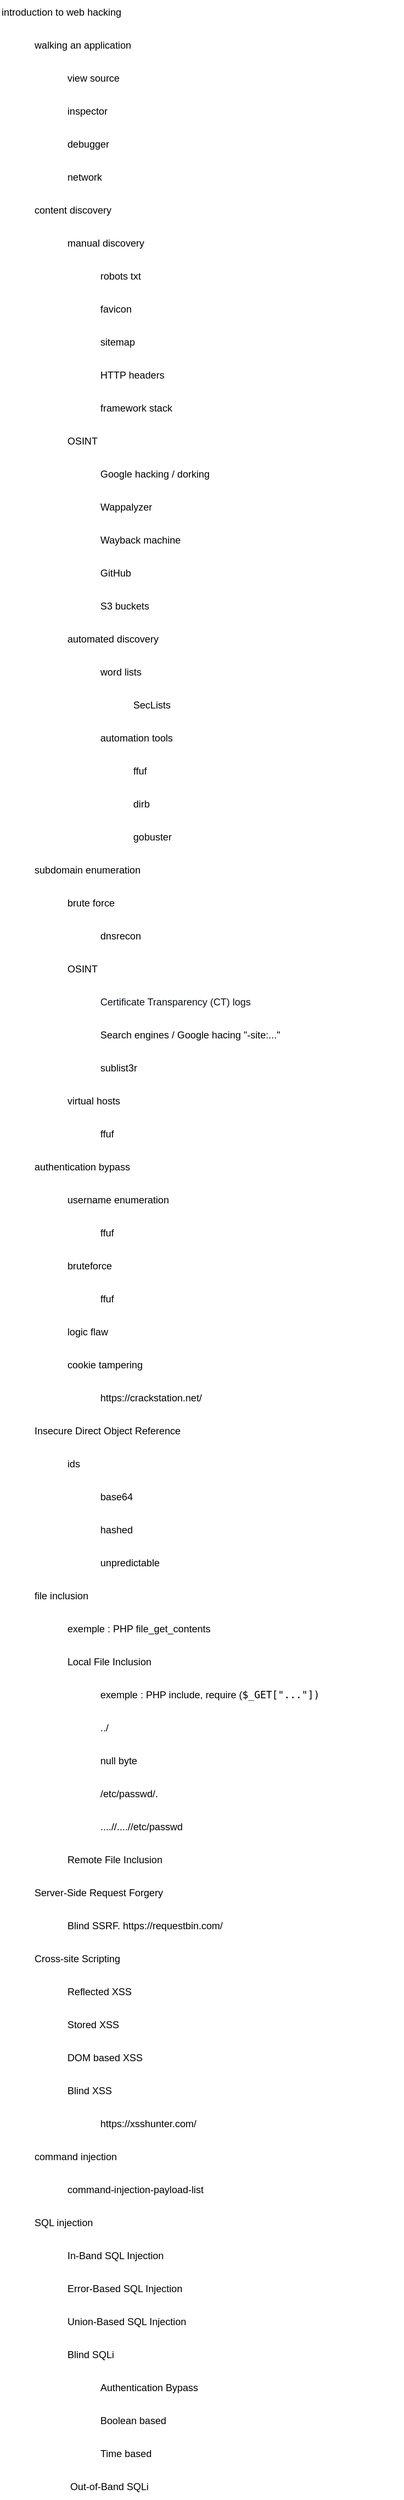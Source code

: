 <mxfile version="16.4.5" type="device"><diagram id="6TfjnmQe6z7-rEI0f1hc" name="Page-1"><mxGraphModel dx="1102" dy="589" grid="1" gridSize="10" guides="1" tooltips="1" connect="1" arrows="1" fold="1" page="1" pageScale="1" pageWidth="850" pageHeight="1100" math="0" shadow="0"><root><mxCell id="0"/><mxCell id="1" parent="0"/><mxCell id="uK3JVrpF_L4Rz458-qXu-1" value="introduction to web hacking" style="text;html=1;strokeColor=none;fillColor=none;align=left;verticalAlign=middle;whiteSpace=wrap;rounded=0;" parent="1" vertex="1"><mxGeometry x="80" y="130" width="330" height="30" as="geometry"/></mxCell><mxCell id="uK3JVrpF_L4Rz458-qXu-2" value="walking an application" style="text;html=1;strokeColor=none;fillColor=none;align=left;verticalAlign=middle;whiteSpace=wrap;rounded=0;" parent="1" vertex="1"><mxGeometry x="120" y="170" width="330" height="30" as="geometry"/></mxCell><mxCell id="uK3JVrpF_L4Rz458-qXu-3" value="&lt;div&gt;view source&lt;/div&gt;" style="text;html=1;strokeColor=none;fillColor=none;align=left;verticalAlign=middle;whiteSpace=wrap;rounded=0;" parent="1" vertex="1"><mxGeometry x="160" y="210" width="330" height="30" as="geometry"/></mxCell><mxCell id="uK3JVrpF_L4Rz458-qXu-4" value="&lt;div&gt;inspector&lt;/div&gt;" style="text;html=1;strokeColor=none;fillColor=none;align=left;verticalAlign=middle;whiteSpace=wrap;rounded=0;" parent="1" vertex="1"><mxGeometry x="160" y="250" width="330" height="30" as="geometry"/></mxCell><mxCell id="uK3JVrpF_L4Rz458-qXu-5" value="debugger" style="text;html=1;strokeColor=none;fillColor=none;align=left;verticalAlign=middle;whiteSpace=wrap;rounded=0;" parent="1" vertex="1"><mxGeometry x="160" y="290" width="330" height="30" as="geometry"/></mxCell><mxCell id="uK3JVrpF_L4Rz458-qXu-6" value="network" style="text;html=1;strokeColor=none;fillColor=none;align=left;verticalAlign=middle;whiteSpace=wrap;rounded=0;" parent="1" vertex="1"><mxGeometry x="160" y="330" width="330" height="30" as="geometry"/></mxCell><mxCell id="uK3JVrpF_L4Rz458-qXu-7" value="content discovery" style="text;html=1;strokeColor=none;fillColor=none;align=left;verticalAlign=middle;whiteSpace=wrap;rounded=0;" parent="1" vertex="1"><mxGeometry x="120" y="370" width="330" height="30" as="geometry"/></mxCell><mxCell id="uK3JVrpF_L4Rz458-qXu-8" value="manual discovery" style="text;html=1;strokeColor=none;fillColor=none;align=left;verticalAlign=middle;whiteSpace=wrap;rounded=0;" parent="1" vertex="1"><mxGeometry x="160" y="410" width="330" height="30" as="geometry"/></mxCell><mxCell id="uK3JVrpF_L4Rz458-qXu-9" value="robots txt" style="text;html=1;strokeColor=none;fillColor=none;align=left;verticalAlign=middle;whiteSpace=wrap;rounded=0;" parent="1" vertex="1"><mxGeometry x="200" y="450" width="330" height="30" as="geometry"/></mxCell><mxCell id="uK3JVrpF_L4Rz458-qXu-10" value="favicon" style="text;html=1;strokeColor=none;fillColor=none;align=left;verticalAlign=middle;whiteSpace=wrap;rounded=0;" parent="1" vertex="1"><mxGeometry x="200" y="490" width="330" height="30" as="geometry"/></mxCell><mxCell id="uK3JVrpF_L4Rz458-qXu-11" value="sitemap" style="text;html=1;strokeColor=none;fillColor=none;align=left;verticalAlign=middle;whiteSpace=wrap;rounded=0;" parent="1" vertex="1"><mxGeometry x="200" y="530" width="330" height="30" as="geometry"/></mxCell><mxCell id="uK3JVrpF_L4Rz458-qXu-12" value="HTTP headers" style="text;html=1;strokeColor=none;fillColor=none;align=left;verticalAlign=middle;whiteSpace=wrap;rounded=0;" parent="1" vertex="1"><mxGeometry x="200" y="570" width="330" height="30" as="geometry"/></mxCell><mxCell id="uK3JVrpF_L4Rz458-qXu-13" value="framework stack" style="text;html=1;strokeColor=none;fillColor=none;align=left;verticalAlign=middle;whiteSpace=wrap;rounded=0;" parent="1" vertex="1"><mxGeometry x="200" y="610" width="330" height="30" as="geometry"/></mxCell><mxCell id="uK3JVrpF_L4Rz458-qXu-14" value="OSINT" style="text;html=1;strokeColor=none;fillColor=none;align=left;verticalAlign=middle;whiteSpace=wrap;rounded=0;" parent="1" vertex="1"><mxGeometry x="160" y="650" width="330" height="30" as="geometry"/></mxCell><mxCell id="uK3JVrpF_L4Rz458-qXu-15" value="Google hacking / dorking" style="text;html=1;strokeColor=none;fillColor=none;align=left;verticalAlign=middle;whiteSpace=wrap;rounded=0;" parent="1" vertex="1"><mxGeometry x="200" y="690" width="330" height="30" as="geometry"/></mxCell><mxCell id="uK3JVrpF_L4Rz458-qXu-16" value="Wappalyzer" style="text;html=1;strokeColor=none;fillColor=none;align=left;verticalAlign=middle;whiteSpace=wrap;rounded=0;" parent="1" vertex="1"><mxGeometry x="200" y="730" width="330" height="30" as="geometry"/></mxCell><mxCell id="uK3JVrpF_L4Rz458-qXu-17" value="Wayback machine" style="text;html=1;strokeColor=none;fillColor=none;align=left;verticalAlign=middle;whiteSpace=wrap;rounded=0;" parent="1" vertex="1"><mxGeometry x="200" y="770" width="330" height="30" as="geometry"/></mxCell><mxCell id="uK3JVrpF_L4Rz458-qXu-18" value="GitHub" style="text;html=1;strokeColor=none;fillColor=none;align=left;verticalAlign=middle;whiteSpace=wrap;rounded=0;" parent="1" vertex="1"><mxGeometry x="200" y="810" width="330" height="30" as="geometry"/></mxCell><mxCell id="uK3JVrpF_L4Rz458-qXu-19" value="S3 buckets" style="text;html=1;strokeColor=none;fillColor=none;align=left;verticalAlign=middle;whiteSpace=wrap;rounded=0;" parent="1" vertex="1"><mxGeometry x="200" y="850" width="330" height="30" as="geometry"/></mxCell><mxCell id="uK3JVrpF_L4Rz458-qXu-20" value="automated discovery" style="text;html=1;strokeColor=none;fillColor=none;align=left;verticalAlign=middle;whiteSpace=wrap;rounded=0;" parent="1" vertex="1"><mxGeometry x="160" y="890" width="330" height="30" as="geometry"/></mxCell><mxCell id="uK3JVrpF_L4Rz458-qXu-21" value="word lists" style="text;html=1;strokeColor=none;fillColor=none;align=left;verticalAlign=middle;whiteSpace=wrap;rounded=0;" parent="1" vertex="1"><mxGeometry x="200" y="930" width="330" height="30" as="geometry"/></mxCell><mxCell id="uK3JVrpF_L4Rz458-qXu-22" value="automation tools" style="text;html=1;strokeColor=none;fillColor=none;align=left;verticalAlign=middle;whiteSpace=wrap;rounded=0;" parent="1" vertex="1"><mxGeometry x="200" y="1010" width="330" height="30" as="geometry"/></mxCell><mxCell id="uK3JVrpF_L4Rz458-qXu-23" value="ffuf" style="text;html=1;strokeColor=none;fillColor=none;align=left;verticalAlign=middle;whiteSpace=wrap;rounded=0;" parent="1" vertex="1"><mxGeometry x="240" y="1050" width="330" height="30" as="geometry"/></mxCell><mxCell id="uK3JVrpF_L4Rz458-qXu-24" value="dirb" style="text;html=1;strokeColor=none;fillColor=none;align=left;verticalAlign=middle;whiteSpace=wrap;rounded=0;" parent="1" vertex="1"><mxGeometry x="240" y="1090" width="330" height="30" as="geometry"/></mxCell><mxCell id="uK3JVrpF_L4Rz458-qXu-25" value="gobuster" style="text;html=1;strokeColor=none;fillColor=none;align=left;verticalAlign=middle;whiteSpace=wrap;rounded=0;" parent="1" vertex="1"><mxGeometry x="240" y="1130" width="330" height="30" as="geometry"/></mxCell><mxCell id="uK3JVrpF_L4Rz458-qXu-26" value="SecLists" style="text;html=1;strokeColor=none;fillColor=none;align=left;verticalAlign=middle;whiteSpace=wrap;rounded=0;" parent="1" vertex="1"><mxGeometry x="240" y="970" width="330" height="30" as="geometry"/></mxCell><mxCell id="NuPyfeowzDZ5LehhjVNf-1" value="subdomain enumeration" style="text;html=1;strokeColor=none;fillColor=none;align=left;verticalAlign=middle;whiteSpace=wrap;rounded=0;" vertex="1" parent="1"><mxGeometry x="120" y="1170" width="330" height="30" as="geometry"/></mxCell><mxCell id="NuPyfeowzDZ5LehhjVNf-2" value="brute force" style="text;html=1;strokeColor=none;fillColor=none;align=left;verticalAlign=middle;whiteSpace=wrap;rounded=0;" vertex="1" parent="1"><mxGeometry x="160" y="1210" width="330" height="30" as="geometry"/></mxCell><mxCell id="NuPyfeowzDZ5LehhjVNf-3" value="dnsrecon" style="text;html=1;strokeColor=none;fillColor=none;align=left;verticalAlign=middle;whiteSpace=wrap;rounded=0;" vertex="1" parent="1"><mxGeometry x="200" y="1250" width="330" height="30" as="geometry"/></mxCell><mxCell id="NuPyfeowzDZ5LehhjVNf-4" value="OSINT" style="text;html=1;strokeColor=none;fillColor=none;align=left;verticalAlign=middle;whiteSpace=wrap;rounded=0;" vertex="1" parent="1"><mxGeometry x="160" y="1290" width="330" height="30" as="geometry"/></mxCell><mxCell id="NuPyfeowzDZ5LehhjVNf-5" value="&lt;span style=&quot;color: rgb(14 , 16 , 26) ; background: transparent ; margin-top: 0pt ; margin-bottom: 0pt&quot;&gt;Certificate Transparency (CT) logs&lt;/span&gt;" style="text;html=1;strokeColor=none;fillColor=none;align=left;verticalAlign=middle;whiteSpace=wrap;rounded=0;" vertex="1" parent="1"><mxGeometry x="200" y="1330" width="330" height="30" as="geometry"/></mxCell><mxCell id="NuPyfeowzDZ5LehhjVNf-6" value="Search engines / Google hacing &quot;-site:...&quot;" style="text;html=1;strokeColor=none;fillColor=none;align=left;verticalAlign=middle;whiteSpace=wrap;rounded=0;" vertex="1" parent="1"><mxGeometry x="200" y="1370" width="330" height="30" as="geometry"/></mxCell><mxCell id="NuPyfeowzDZ5LehhjVNf-7" value="sublist3r" style="text;html=1;strokeColor=none;fillColor=none;align=left;verticalAlign=middle;whiteSpace=wrap;rounded=0;" vertex="1" parent="1"><mxGeometry x="200" y="1410" width="330" height="30" as="geometry"/></mxCell><mxCell id="NuPyfeowzDZ5LehhjVNf-8" value="virtual hosts" style="text;html=1;strokeColor=none;fillColor=none;align=left;verticalAlign=middle;whiteSpace=wrap;rounded=0;" vertex="1" parent="1"><mxGeometry x="160" y="1450" width="330" height="30" as="geometry"/></mxCell><mxCell id="NuPyfeowzDZ5LehhjVNf-9" value="ffuf" style="text;html=1;strokeColor=none;fillColor=none;align=left;verticalAlign=middle;whiteSpace=wrap;rounded=0;" vertex="1" parent="1"><mxGeometry x="200" y="1490" width="330" height="30" as="geometry"/></mxCell><mxCell id="NuPyfeowzDZ5LehhjVNf-10" value="authentication bypass" style="text;html=1;strokeColor=none;fillColor=none;align=left;verticalAlign=middle;whiteSpace=wrap;rounded=0;" vertex="1" parent="1"><mxGeometry x="120" y="1530" width="330" height="30" as="geometry"/></mxCell><mxCell id="NuPyfeowzDZ5LehhjVNf-11" value="username enumeration" style="text;html=1;strokeColor=none;fillColor=none;align=left;verticalAlign=middle;whiteSpace=wrap;rounded=0;" vertex="1" parent="1"><mxGeometry x="160" y="1570" width="330" height="30" as="geometry"/></mxCell><mxCell id="NuPyfeowzDZ5LehhjVNf-12" value="ffuf" style="text;html=1;strokeColor=none;fillColor=none;align=left;verticalAlign=middle;whiteSpace=wrap;rounded=0;" vertex="1" parent="1"><mxGeometry x="200" y="1610" width="330" height="30" as="geometry"/></mxCell><mxCell id="NuPyfeowzDZ5LehhjVNf-13" value="bruteforce" style="text;html=1;strokeColor=none;fillColor=none;align=left;verticalAlign=middle;whiteSpace=wrap;rounded=0;" vertex="1" parent="1"><mxGeometry x="160" y="1650" width="330" height="30" as="geometry"/></mxCell><mxCell id="NuPyfeowzDZ5LehhjVNf-14" value="ffuf" style="text;html=1;strokeColor=none;fillColor=none;align=left;verticalAlign=middle;whiteSpace=wrap;rounded=0;" vertex="1" parent="1"><mxGeometry x="200" y="1690" width="330" height="30" as="geometry"/></mxCell><mxCell id="NuPyfeowzDZ5LehhjVNf-15" value="logic flaw" style="text;html=1;strokeColor=none;fillColor=none;align=left;verticalAlign=middle;whiteSpace=wrap;rounded=0;" vertex="1" parent="1"><mxGeometry x="160" y="1730" width="330" height="30" as="geometry"/></mxCell><mxCell id="NuPyfeowzDZ5LehhjVNf-16" value="cookie tampering" style="text;html=1;strokeColor=none;fillColor=none;align=left;verticalAlign=middle;whiteSpace=wrap;rounded=0;" vertex="1" parent="1"><mxGeometry x="160" y="1770" width="330" height="30" as="geometry"/></mxCell><mxCell id="NuPyfeowzDZ5LehhjVNf-17" value="https://crackstation.net/" style="text;html=1;strokeColor=none;fillColor=none;align=left;verticalAlign=middle;whiteSpace=wrap;rounded=0;" vertex="1" parent="1"><mxGeometry x="200" y="1810" width="330" height="30" as="geometry"/></mxCell><mxCell id="NuPyfeowzDZ5LehhjVNf-18" value="Insecure Direct Object Reference" style="text;html=1;strokeColor=none;fillColor=none;align=left;verticalAlign=middle;whiteSpace=wrap;rounded=0;" vertex="1" parent="1"><mxGeometry x="120" y="1850" width="330" height="30" as="geometry"/></mxCell><mxCell id="NuPyfeowzDZ5LehhjVNf-19" value="ids" style="text;html=1;strokeColor=none;fillColor=none;align=left;verticalAlign=middle;whiteSpace=wrap;rounded=0;" vertex="1" parent="1"><mxGeometry x="160" y="1890" width="330" height="30" as="geometry"/></mxCell><mxCell id="NuPyfeowzDZ5LehhjVNf-20" value="base64" style="text;html=1;strokeColor=none;fillColor=none;align=left;verticalAlign=middle;whiteSpace=wrap;rounded=0;" vertex="1" parent="1"><mxGeometry x="200" y="1930" width="330" height="30" as="geometry"/></mxCell><mxCell id="NuPyfeowzDZ5LehhjVNf-21" value="hashed" style="text;html=1;strokeColor=none;fillColor=none;align=left;verticalAlign=middle;whiteSpace=wrap;rounded=0;" vertex="1" parent="1"><mxGeometry x="200" y="1970" width="330" height="30" as="geometry"/></mxCell><mxCell id="NuPyfeowzDZ5LehhjVNf-22" value="unpredictable" style="text;html=1;strokeColor=none;fillColor=none;align=left;verticalAlign=middle;whiteSpace=wrap;rounded=0;" vertex="1" parent="1"><mxGeometry x="200" y="2010" width="330" height="30" as="geometry"/></mxCell><mxCell id="NuPyfeowzDZ5LehhjVNf-23" value="file inclusion" style="text;html=1;strokeColor=none;fillColor=none;align=left;verticalAlign=middle;whiteSpace=wrap;rounded=0;" vertex="1" parent="1"><mxGeometry x="120" y="2050" width="330" height="30" as="geometry"/></mxCell><mxCell id="NuPyfeowzDZ5LehhjVNf-24" value="exemple : PHP file_get_contents" style="text;html=1;strokeColor=none;fillColor=none;align=left;verticalAlign=middle;whiteSpace=wrap;rounded=0;" vertex="1" parent="1"><mxGeometry x="160" y="2090" width="330" height="30" as="geometry"/></mxCell><mxCell id="NuPyfeowzDZ5LehhjVNf-25" value="Local File Inclusion" style="text;html=1;strokeColor=none;fillColor=none;align=left;verticalAlign=middle;whiteSpace=wrap;rounded=0;" vertex="1" parent="1"><mxGeometry x="160" y="2130" width="330" height="30" as="geometry"/></mxCell><mxCell id="NuPyfeowzDZ5LehhjVNf-26" value="&lt;font face=&quot;Helvetica&quot;&gt;exemple : PHP include, require (&lt;code&gt;$_GET[&quot;...&quot;])&lt;/code&gt;&lt;/font&gt;" style="text;html=1;strokeColor=none;fillColor=none;align=left;verticalAlign=middle;whiteSpace=wrap;rounded=0;" vertex="1" parent="1"><mxGeometry x="200" y="2170" width="330" height="30" as="geometry"/></mxCell><mxCell id="NuPyfeowzDZ5LehhjVNf-27" value="../" style="text;html=1;strokeColor=none;fillColor=none;align=left;verticalAlign=middle;whiteSpace=wrap;rounded=0;" vertex="1" parent="1"><mxGeometry x="200" y="2210" width="330" height="30" as="geometry"/></mxCell><mxCell id="NuPyfeowzDZ5LehhjVNf-28" value="null byte" style="text;html=1;strokeColor=none;fillColor=none;align=left;verticalAlign=middle;whiteSpace=wrap;rounded=0;" vertex="1" parent="1"><mxGeometry x="200" y="2250" width="330" height="30" as="geometry"/></mxCell><mxCell id="NuPyfeowzDZ5LehhjVNf-29" value="/etc/passwd/." style="text;html=1;strokeColor=none;fillColor=none;align=left;verticalAlign=middle;whiteSpace=wrap;rounded=0;" vertex="1" parent="1"><mxGeometry x="200" y="2290" width="330" height="30" as="geometry"/></mxCell><mxCell id="NuPyfeowzDZ5LehhjVNf-30" value="....//....//etc/passwd" style="text;html=1;strokeColor=none;fillColor=none;align=left;verticalAlign=middle;whiteSpace=wrap;rounded=0;" vertex="1" parent="1"><mxGeometry x="200" y="2330" width="330" height="30" as="geometry"/></mxCell><mxCell id="NuPyfeowzDZ5LehhjVNf-31" value="Remote File Inclusion" style="text;html=1;strokeColor=none;fillColor=none;align=left;verticalAlign=middle;whiteSpace=wrap;rounded=0;" vertex="1" parent="1"><mxGeometry x="160" y="2370" width="330" height="30" as="geometry"/></mxCell><mxCell id="NuPyfeowzDZ5LehhjVNf-32" value="Server-Side Request Forgery" style="text;html=1;strokeColor=none;fillColor=none;align=left;verticalAlign=middle;whiteSpace=wrap;rounded=0;" vertex="1" parent="1"><mxGeometry x="120" y="2410" width="330" height="30" as="geometry"/></mxCell><mxCell id="NuPyfeowzDZ5LehhjVNf-33" value="Blind SSRF. https://requestbin.com/" style="text;html=1;strokeColor=none;fillColor=none;align=left;verticalAlign=middle;whiteSpace=wrap;rounded=0;" vertex="1" parent="1"><mxGeometry x="160" y="2450" width="330" height="30" as="geometry"/></mxCell><mxCell id="NuPyfeowzDZ5LehhjVNf-34" value="Cross-site Scripting" style="text;html=1;strokeColor=none;fillColor=none;align=left;verticalAlign=middle;whiteSpace=wrap;rounded=0;" vertex="1" parent="1"><mxGeometry x="120" y="2490" width="330" height="30" as="geometry"/></mxCell><mxCell id="NuPyfeowzDZ5LehhjVNf-35" value="Reflected XSS" style="text;html=1;strokeColor=none;fillColor=none;align=left;verticalAlign=middle;whiteSpace=wrap;rounded=0;" vertex="1" parent="1"><mxGeometry x="160" y="2530" width="330" height="30" as="geometry"/></mxCell><mxCell id="NuPyfeowzDZ5LehhjVNf-36" value="Stored XSS" style="text;html=1;strokeColor=none;fillColor=none;align=left;verticalAlign=middle;whiteSpace=wrap;rounded=0;" vertex="1" parent="1"><mxGeometry x="160" y="2570" width="330" height="30" as="geometry"/></mxCell><mxCell id="NuPyfeowzDZ5LehhjVNf-37" value="DOM based XSS" style="text;html=1;strokeColor=none;fillColor=none;align=left;verticalAlign=middle;whiteSpace=wrap;rounded=0;" vertex="1" parent="1"><mxGeometry x="160" y="2610" width="330" height="30" as="geometry"/></mxCell><mxCell id="NuPyfeowzDZ5LehhjVNf-38" value="Blind XSS" style="text;html=1;strokeColor=none;fillColor=none;align=left;verticalAlign=middle;whiteSpace=wrap;rounded=0;" vertex="1" parent="1"><mxGeometry x="160" y="2650" width="330" height="30" as="geometry"/></mxCell><mxCell id="NuPyfeowzDZ5LehhjVNf-39" value="https://xsshunter.com/" style="text;html=1;strokeColor=none;fillColor=none;align=left;verticalAlign=middle;whiteSpace=wrap;rounded=0;" vertex="1" parent="1"><mxGeometry x="200" y="2690" width="330" height="30" as="geometry"/></mxCell><mxCell id="NuPyfeowzDZ5LehhjVNf-40" value="command injection" style="text;html=1;strokeColor=none;fillColor=none;align=left;verticalAlign=middle;whiteSpace=wrap;rounded=0;" vertex="1" parent="1"><mxGeometry x="120" y="2730" width="330" height="30" as="geometry"/></mxCell><mxCell id="NuPyfeowzDZ5LehhjVNf-41" value="command-injection-payload-list" style="text;html=1;strokeColor=none;fillColor=none;align=left;verticalAlign=middle;whiteSpace=wrap;rounded=0;" vertex="1" parent="1"><mxGeometry x="160" y="2770" width="330" height="30" as="geometry"/></mxCell><mxCell id="NuPyfeowzDZ5LehhjVNf-42" value="SQL injection" style="text;html=1;strokeColor=none;fillColor=none;align=left;verticalAlign=middle;whiteSpace=wrap;rounded=0;" vertex="1" parent="1"><mxGeometry x="120" y="2810" width="330" height="30" as="geometry"/></mxCell><mxCell id="NuPyfeowzDZ5LehhjVNf-43" value="In-Band SQL Injection" style="text;html=1;strokeColor=none;fillColor=none;align=left;verticalAlign=middle;whiteSpace=wrap;rounded=0;" vertex="1" parent="1"><mxGeometry x="160" y="2850" width="330" height="30" as="geometry"/></mxCell><mxCell id="NuPyfeowzDZ5LehhjVNf-44" value="Error-Based SQL Injection" style="text;html=1;strokeColor=none;fillColor=none;align=left;verticalAlign=middle;whiteSpace=wrap;rounded=0;" vertex="1" parent="1"><mxGeometry x="160" y="2890" width="330" height="30" as="geometry"/></mxCell><mxCell id="NuPyfeowzDZ5LehhjVNf-45" value="Union-Based SQL Injection" style="text;html=1;strokeColor=none;fillColor=none;align=left;verticalAlign=middle;whiteSpace=wrap;rounded=0;" vertex="1" parent="1"><mxGeometry x="160" y="2930" width="330" height="30" as="geometry"/></mxCell><mxCell id="NuPyfeowzDZ5LehhjVNf-46" value="Blind SQLi" style="text;html=1;strokeColor=none;fillColor=none;align=left;verticalAlign=middle;whiteSpace=wrap;rounded=0;" vertex="1" parent="1"><mxGeometry x="160" y="2970" width="330" height="30" as="geometry"/></mxCell><mxCell id="NuPyfeowzDZ5LehhjVNf-47" value="Authentication Bypass" style="text;html=1;strokeColor=none;fillColor=none;align=left;verticalAlign=middle;whiteSpace=wrap;rounded=0;" vertex="1" parent="1"><mxGeometry x="200" y="3010" width="330" height="30" as="geometry"/></mxCell><mxCell id="NuPyfeowzDZ5LehhjVNf-48" value="Boolean based" style="text;html=1;strokeColor=none;fillColor=none;align=left;verticalAlign=middle;whiteSpace=wrap;rounded=0;" vertex="1" parent="1"><mxGeometry x="200" y="3050" width="330" height="30" as="geometry"/></mxCell><mxCell id="NuPyfeowzDZ5LehhjVNf-49" value="Time based" style="text;html=1;strokeColor=none;fillColor=none;align=left;verticalAlign=middle;whiteSpace=wrap;rounded=0;" vertex="1" parent="1"><mxGeometry x="200" y="3090" width="330" height="30" as="geometry"/></mxCell><mxCell id="NuPyfeowzDZ5LehhjVNf-50" value="&amp;nbsp;Out-of-Band SQLi " style="text;html=1;strokeColor=none;fillColor=none;align=left;verticalAlign=middle;whiteSpace=wrap;rounded=0;" vertex="1" parent="1"><mxGeometry x="160" y="3130" width="330" height="30" as="geometry"/></mxCell></root></mxGraphModel></diagram></mxfile>